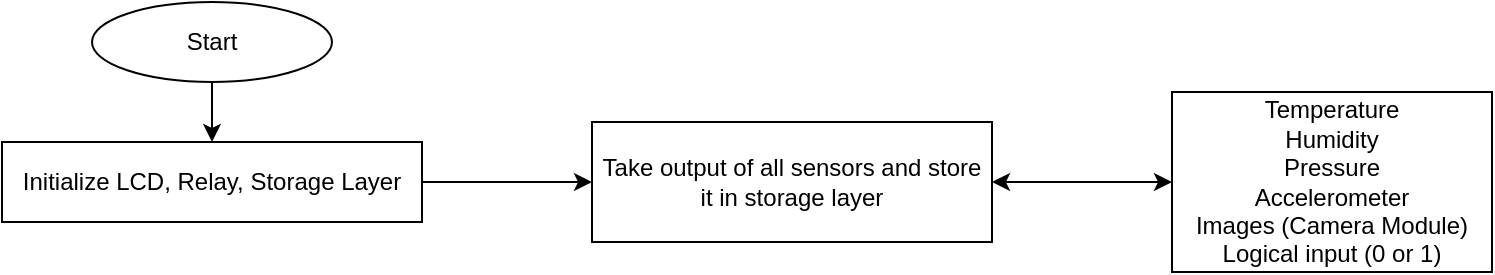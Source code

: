 <mxfile version="13.7.9" type="github">
  <diagram id="FKuchFnE7nP5kTEAL4lJ" name="Page-1">
    <mxGraphModel dx="1038" dy="580" grid="1" gridSize="10" guides="1" tooltips="1" connect="1" arrows="1" fold="1" page="1" pageScale="1" pageWidth="827" pageHeight="1169" math="0" shadow="0">
      <root>
        <mxCell id="0" />
        <mxCell id="1" parent="0" />
        <mxCell id="r0KoEhYtR4IhZZxguKb5-4" style="edgeStyle=orthogonalEdgeStyle;rounded=0;orthogonalLoop=1;jettySize=auto;html=1;" edge="1" parent="1" source="r0KoEhYtR4IhZZxguKb5-1" target="r0KoEhYtR4IhZZxguKb5-2">
          <mxGeometry relative="1" as="geometry" />
        </mxCell>
        <mxCell id="r0KoEhYtR4IhZZxguKb5-1" value="Start" style="ellipse;whiteSpace=wrap;html=1;" vertex="1" parent="1">
          <mxGeometry x="100" y="10" width="120" height="40" as="geometry" />
        </mxCell>
        <mxCell id="r0KoEhYtR4IhZZxguKb5-6" style="edgeStyle=orthogonalEdgeStyle;rounded=0;orthogonalLoop=1;jettySize=auto;html=1;" edge="1" parent="1" source="r0KoEhYtR4IhZZxguKb5-2" target="r0KoEhYtR4IhZZxguKb5-5">
          <mxGeometry relative="1" as="geometry" />
        </mxCell>
        <mxCell id="r0KoEhYtR4IhZZxguKb5-2" value="Initialize LCD, Relay, Storage Layer" style="rounded=0;whiteSpace=wrap;html=1;" vertex="1" parent="1">
          <mxGeometry x="55" y="80" width="210" height="40" as="geometry" />
        </mxCell>
        <mxCell id="r0KoEhYtR4IhZZxguKb5-5" value="Take output of all sensors and store it in storage layer" style="rounded=0;whiteSpace=wrap;html=1;" vertex="1" parent="1">
          <mxGeometry x="350" y="70" width="200" height="60" as="geometry" />
        </mxCell>
        <mxCell id="r0KoEhYtR4IhZZxguKb5-8" value="Temperature&lt;br&gt;Humidity&lt;br&gt;Pressure&lt;br&gt;Accelerometer&lt;br&gt;Images (Camera Module)&lt;br&gt;Logical input (0 or 1)" style="rounded=0;whiteSpace=wrap;html=1;align=center;labelPosition=center;verticalLabelPosition=middle;verticalAlign=middle;" vertex="1" parent="1">
          <mxGeometry x="640" y="55" width="160" height="90" as="geometry" />
        </mxCell>
        <mxCell id="r0KoEhYtR4IhZZxguKb5-9" value="" style="endArrow=classic;startArrow=classic;html=1;entryX=0;entryY=0.5;entryDx=0;entryDy=0;exitX=1;exitY=0.5;exitDx=0;exitDy=0;" edge="1" parent="1" source="r0KoEhYtR4IhZZxguKb5-5" target="r0KoEhYtR4IhZZxguKb5-8">
          <mxGeometry width="50" height="50" relative="1" as="geometry">
            <mxPoint x="570" y="110" as="sourcePoint" />
            <mxPoint x="620" y="60" as="targetPoint" />
          </mxGeometry>
        </mxCell>
      </root>
    </mxGraphModel>
  </diagram>
</mxfile>
